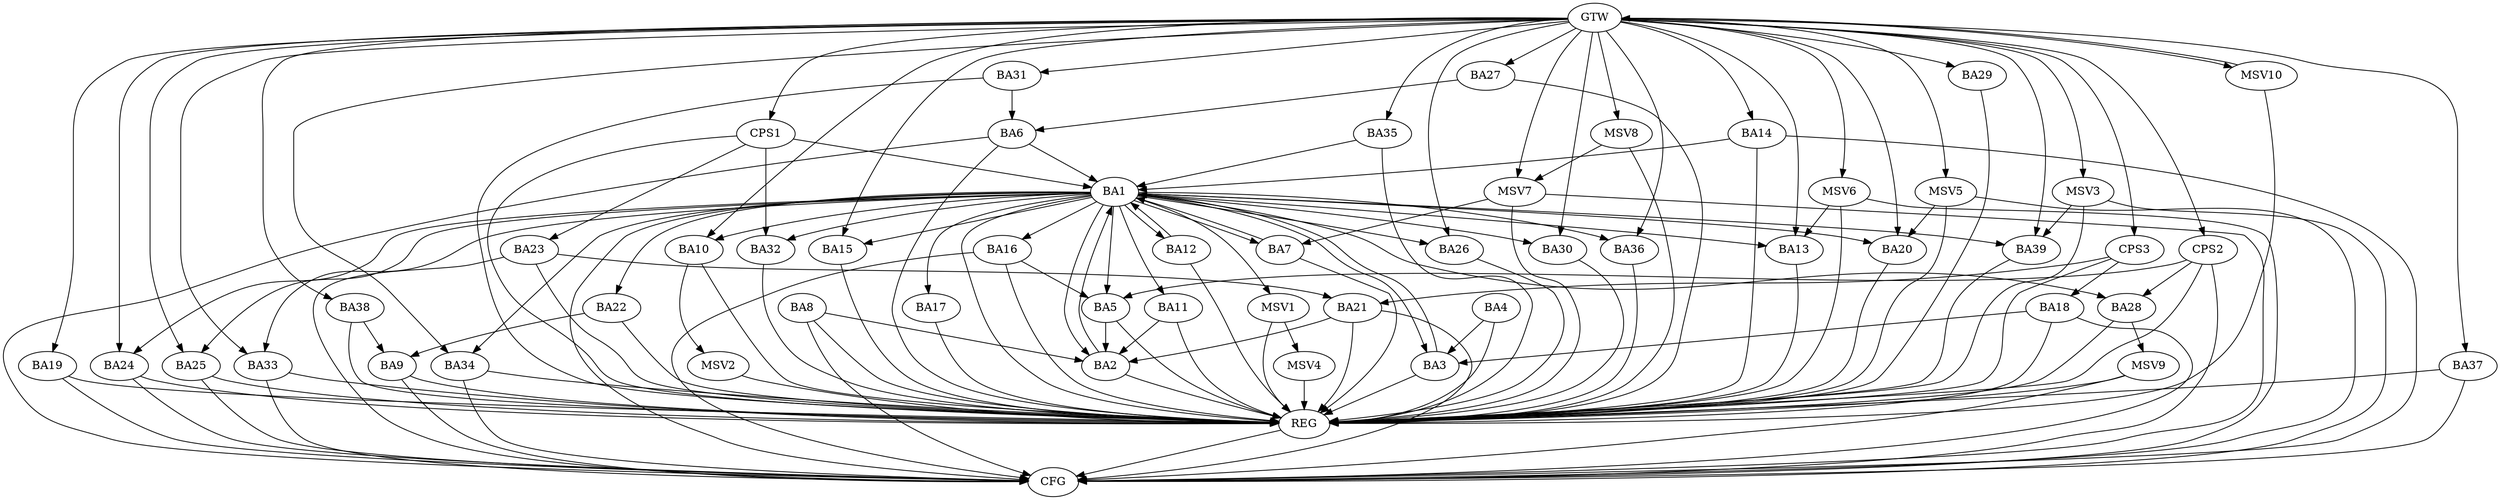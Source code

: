 strict digraph G {
  BA1 [ label="BA1" ];
  BA2 [ label="BA2" ];
  BA3 [ label="BA3" ];
  BA4 [ label="BA4" ];
  BA5 [ label="BA5" ];
  BA6 [ label="BA6" ];
  BA7 [ label="BA7" ];
  BA8 [ label="BA8" ];
  BA9 [ label="BA9" ];
  BA10 [ label="BA10" ];
  BA11 [ label="BA11" ];
  BA12 [ label="BA12" ];
  BA13 [ label="BA13" ];
  BA14 [ label="BA14" ];
  BA15 [ label="BA15" ];
  BA16 [ label="BA16" ];
  BA17 [ label="BA17" ];
  BA18 [ label="BA18" ];
  BA19 [ label="BA19" ];
  BA20 [ label="BA20" ];
  BA21 [ label="BA21" ];
  BA22 [ label="BA22" ];
  BA23 [ label="BA23" ];
  BA24 [ label="BA24" ];
  BA25 [ label="BA25" ];
  BA26 [ label="BA26" ];
  BA27 [ label="BA27" ];
  BA28 [ label="BA28" ];
  BA29 [ label="BA29" ];
  BA30 [ label="BA30" ];
  BA31 [ label="BA31" ];
  BA32 [ label="BA32" ];
  BA33 [ label="BA33" ];
  BA34 [ label="BA34" ];
  BA35 [ label="BA35" ];
  BA36 [ label="BA36" ];
  BA37 [ label="BA37" ];
  BA38 [ label="BA38" ];
  BA39 [ label="BA39" ];
  CPS1 [ label="CPS1" ];
  CPS2 [ label="CPS2" ];
  CPS3 [ label="CPS3" ];
  GTW [ label="GTW" ];
  REG [ label="REG" ];
  CFG [ label="CFG" ];
  MSV1 [ label="MSV1" ];
  MSV2 [ label="MSV2" ];
  MSV3 [ label="MSV3" ];
  MSV4 [ label="MSV4" ];
  MSV5 [ label="MSV5" ];
  MSV6 [ label="MSV6" ];
  MSV7 [ label="MSV7" ];
  MSV8 [ label="MSV8" ];
  MSV9 [ label="MSV9" ];
  MSV10 [ label="MSV10" ];
  BA1 -> BA2;
  BA2 -> BA1;
  BA3 -> BA1;
  BA4 -> BA3;
  BA5 -> BA2;
  BA6 -> BA1;
  BA7 -> BA1;
  BA8 -> BA2;
  BA11 -> BA2;
  BA12 -> BA1;
  BA14 -> BA1;
  BA16 -> BA5;
  BA18 -> BA3;
  BA21 -> BA2;
  BA22 -> BA9;
  BA23 -> BA21;
  BA27 -> BA6;
  BA31 -> BA6;
  BA35 -> BA1;
  BA38 -> BA9;
  CPS1 -> BA23;
  CPS1 -> BA1;
  CPS1 -> BA32;
  CPS2 -> BA5;
  CPS2 -> BA28;
  CPS3 -> BA21;
  CPS3 -> BA18;
  GTW -> BA10;
  GTW -> BA13;
  GTW -> BA14;
  GTW -> BA15;
  GTW -> BA19;
  GTW -> BA20;
  GTW -> BA24;
  GTW -> BA25;
  GTW -> BA26;
  GTW -> BA27;
  GTW -> BA29;
  GTW -> BA30;
  GTW -> BA31;
  GTW -> BA33;
  GTW -> BA34;
  GTW -> BA35;
  GTW -> BA36;
  GTW -> BA37;
  GTW -> BA38;
  GTW -> BA39;
  GTW -> CPS1;
  GTW -> CPS2;
  GTW -> CPS3;
  BA1 -> REG;
  BA2 -> REG;
  BA3 -> REG;
  BA4 -> REG;
  BA5 -> REG;
  BA6 -> REG;
  BA7 -> REG;
  BA8 -> REG;
  BA9 -> REG;
  BA10 -> REG;
  BA11 -> REG;
  BA12 -> REG;
  BA13 -> REG;
  BA14 -> REG;
  BA15 -> REG;
  BA16 -> REG;
  BA17 -> REG;
  BA18 -> REG;
  BA19 -> REG;
  BA20 -> REG;
  BA21 -> REG;
  BA22 -> REG;
  BA23 -> REG;
  BA24 -> REG;
  BA25 -> REG;
  BA26 -> REG;
  BA27 -> REG;
  BA28 -> REG;
  BA29 -> REG;
  BA30 -> REG;
  BA31 -> REG;
  BA32 -> REG;
  BA33 -> REG;
  BA34 -> REG;
  BA35 -> REG;
  BA36 -> REG;
  BA37 -> REG;
  BA38 -> REG;
  BA39 -> REG;
  CPS1 -> REG;
  CPS2 -> REG;
  CPS3 -> REG;
  BA18 -> CFG;
  BA16 -> CFG;
  BA8 -> CFG;
  BA19 -> CFG;
  BA23 -> CFG;
  BA1 -> CFG;
  BA21 -> CFG;
  BA6 -> CFG;
  BA33 -> CFG;
  BA37 -> CFG;
  BA34 -> CFG;
  BA9 -> CFG;
  BA14 -> CFG;
  BA25 -> CFG;
  BA24 -> CFG;
  CPS2 -> CFG;
  REG -> CFG;
  BA1 -> BA13;
  BA1 -> BA33;
  BA1 -> BA26;
  BA1 -> BA5;
  BA1 -> BA39;
  BA1 -> BA25;
  BA1 -> BA32;
  BA1 -> BA20;
  BA1 -> BA11;
  BA1 -> BA36;
  BA1 -> BA28;
  BA1 -> BA24;
  BA1 -> BA30;
  BA1 -> BA17;
  BA1 -> BA12;
  BA1 -> BA3;
  BA1 -> BA15;
  BA1 -> BA16;
  BA1 -> BA7;
  BA1 -> BA34;
  BA1 -> BA22;
  BA1 -> BA10;
  BA1 -> MSV1;
  MSV1 -> REG;
  BA10 -> MSV2;
  MSV2 -> REG;
  MSV3 -> BA39;
  GTW -> MSV3;
  MSV3 -> REG;
  MSV3 -> CFG;
  MSV1 -> MSV4;
  MSV4 -> REG;
  MSV5 -> BA20;
  GTW -> MSV5;
  MSV5 -> REG;
  MSV5 -> CFG;
  MSV6 -> BA13;
  GTW -> MSV6;
  MSV6 -> REG;
  MSV6 -> CFG;
  MSV7 -> BA7;
  GTW -> MSV7;
  MSV7 -> REG;
  MSV7 -> CFG;
  MSV8 -> MSV7;
  GTW -> MSV8;
  MSV8 -> REG;
  BA28 -> MSV9;
  MSV9 -> REG;
  MSV9 -> CFG;
  MSV10 -> GTW;
  GTW -> MSV10;
  MSV10 -> REG;
}
